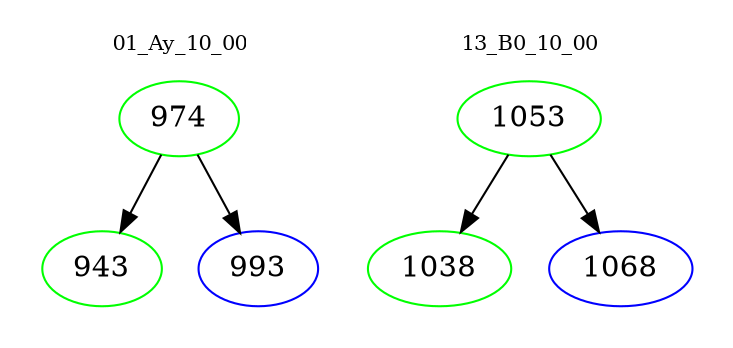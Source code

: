 digraph{
subgraph cluster_0 {
color = white
label = "01_Ay_10_00";
fontsize=10;
T0_974 [label="974", color="green"]
T0_974 -> T0_943 [color="black"]
T0_943 [label="943", color="green"]
T0_974 -> T0_993 [color="black"]
T0_993 [label="993", color="blue"]
}
subgraph cluster_1 {
color = white
label = "13_B0_10_00";
fontsize=10;
T1_1053 [label="1053", color="green"]
T1_1053 -> T1_1038 [color="black"]
T1_1038 [label="1038", color="green"]
T1_1053 -> T1_1068 [color="black"]
T1_1068 [label="1068", color="blue"]
}
}

